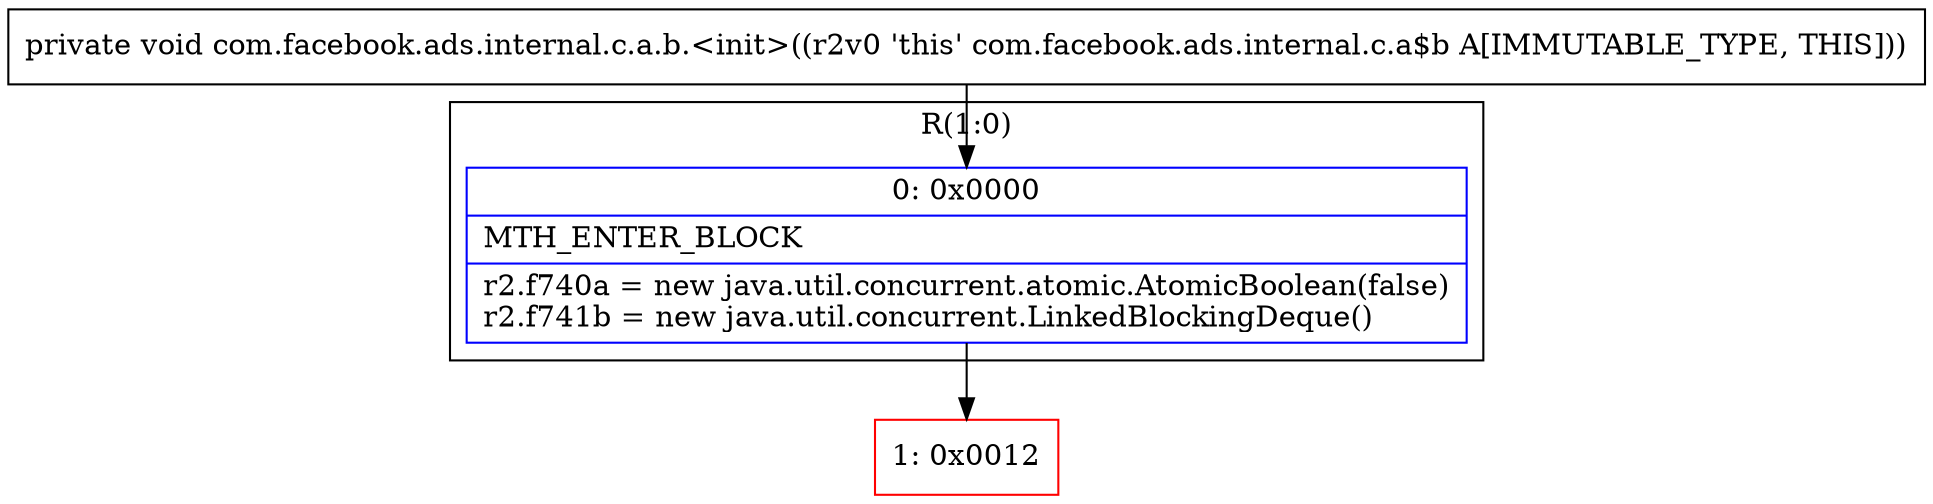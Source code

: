 digraph "CFG forcom.facebook.ads.internal.c.a.b.\<init\>()V" {
subgraph cluster_Region_1763686209 {
label = "R(1:0)";
node [shape=record,color=blue];
Node_0 [shape=record,label="{0\:\ 0x0000|MTH_ENTER_BLOCK\l|r2.f740a = new java.util.concurrent.atomic.AtomicBoolean(false)\lr2.f741b = new java.util.concurrent.LinkedBlockingDeque()\l}"];
}
Node_1 [shape=record,color=red,label="{1\:\ 0x0012}"];
MethodNode[shape=record,label="{private void com.facebook.ads.internal.c.a.b.\<init\>((r2v0 'this' com.facebook.ads.internal.c.a$b A[IMMUTABLE_TYPE, THIS])) }"];
MethodNode -> Node_0;
Node_0 -> Node_1;
}

